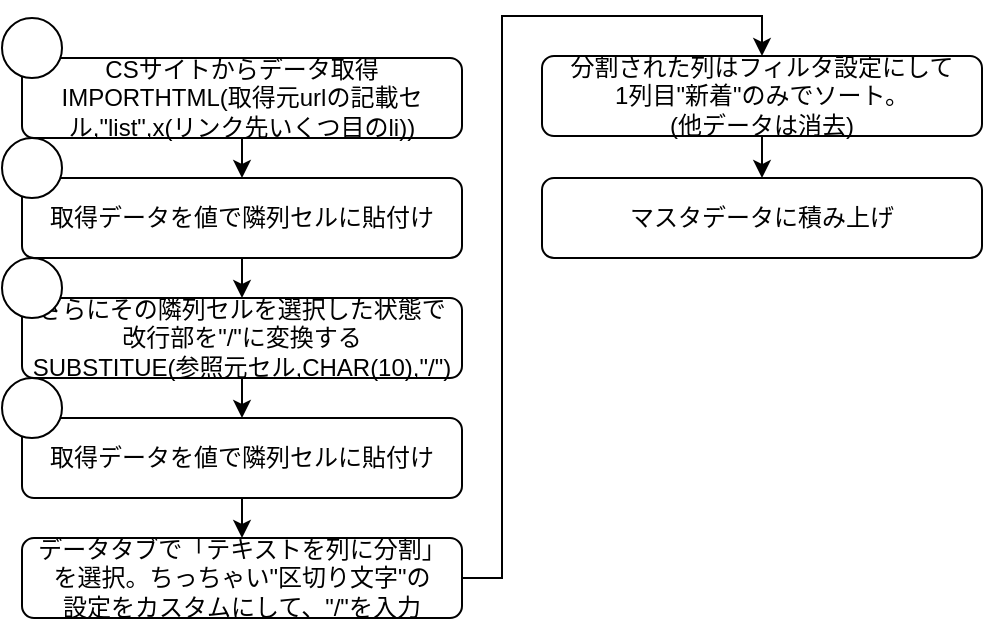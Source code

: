 <mxfile version="13.10.0" type="embed">
    <diagram id="FUg2ezxAFY_4yLu2shp_" name="ページ1">
        <mxGraphModel dx="633" dy="1317" grid="1" gridSize="10" guides="1" tooltips="1" connect="1" arrows="1" fold="1" page="1" pageScale="1" pageWidth="827" pageHeight="1169" math="0" shadow="0">
            <root>
                <mxCell id="0"/>
                <mxCell id="1" parent="0"/>
                <mxCell id="2" value="CSサイトからデータ取得&lt;br&gt;IMPORTHTML(取得元urlの記載セル,&quot;list&quot;,x(リンク先いくつ目のli))" style="rounded=1;whiteSpace=wrap;html=1;" parent="1" vertex="1">
                    <mxGeometry x="40" y="40" width="220" height="40" as="geometry"/>
                </mxCell>
                <mxCell id="3" value="" style="endArrow=classic;html=1;exitX=0.5;exitY=1;exitDx=0;exitDy=0;entryX=0.5;entryY=0;entryDx=0;entryDy=0;" parent="1" source="2" target="4" edge="1">
                    <mxGeometry width="50" height="50" relative="1" as="geometry">
                        <mxPoint x="160" y="690" as="sourcePoint"/>
                        <mxPoint x="150" y="110" as="targetPoint"/>
                    </mxGeometry>
                </mxCell>
                <mxCell id="8" style="edgeStyle=orthogonalEdgeStyle;rounded=0;orthogonalLoop=1;jettySize=auto;html=1;exitX=0.5;exitY=1;exitDx=0;exitDy=0;entryX=0.5;entryY=0;entryDx=0;entryDy=0;" parent="1" source="4" target="5" edge="1">
                    <mxGeometry relative="1" as="geometry"/>
                </mxCell>
                <mxCell id="4" value="取得データを値で隣列セルに貼付け" style="rounded=1;whiteSpace=wrap;html=1;" parent="1" vertex="1">
                    <mxGeometry x="40" y="100" width="220" height="40" as="geometry"/>
                </mxCell>
                <mxCell id="9" style="edgeStyle=orthogonalEdgeStyle;rounded=0;orthogonalLoop=1;jettySize=auto;html=1;exitX=0.5;exitY=1;exitDx=0;exitDy=0;entryX=0.5;entryY=0;entryDx=0;entryDy=0;" parent="1" source="5" target="6" edge="1">
                    <mxGeometry relative="1" as="geometry"/>
                </mxCell>
                <mxCell id="5" value="さらにその隣列セルを選択した状態で&lt;br&gt;改行部を&quot;/&quot;に変換する&lt;br&gt;SUBSTITUE(参照元セル,CHAR(10),&quot;/&quot;)" style="rounded=1;whiteSpace=wrap;html=1;" parent="1" vertex="1">
                    <mxGeometry x="40" y="160" width="220" height="40" as="geometry"/>
                </mxCell>
                <mxCell id="14" style="edgeStyle=orthogonalEdgeStyle;rounded=0;orthogonalLoop=1;jettySize=auto;html=1;exitX=0.5;exitY=1;exitDx=0;exitDy=0;entryX=0.5;entryY=0;entryDx=0;entryDy=0;" parent="1" source="6" target="10" edge="1">
                    <mxGeometry relative="1" as="geometry"/>
                </mxCell>
                <mxCell id="6" value="取得データを値で隣列セルに貼付け" style="rounded=1;whiteSpace=wrap;html=1;" parent="1" vertex="1">
                    <mxGeometry x="40" y="220" width="220" height="40" as="geometry"/>
                </mxCell>
                <mxCell id="15" style="edgeStyle=orthogonalEdgeStyle;rounded=0;orthogonalLoop=1;jettySize=auto;html=1;exitX=1;exitY=0.5;exitDx=0;exitDy=0;entryX=0.5;entryY=0;entryDx=0;entryDy=0;" parent="1" source="10" target="11" edge="1">
                    <mxGeometry relative="1" as="geometry"/>
                </mxCell>
                <mxCell id="10" value="データタブで「テキストを列に分割」&lt;br&gt;を選択。ちっちゃい&quot;区切り文字&quot;の&lt;br&gt;設定をカスタムにして、&quot;/&quot;を入力" style="rounded=1;whiteSpace=wrap;html=1;" parent="1" vertex="1">
                    <mxGeometry x="40" y="280" width="220" height="40" as="geometry"/>
                </mxCell>
                <mxCell id="16" style="edgeStyle=orthogonalEdgeStyle;rounded=0;orthogonalLoop=1;jettySize=auto;html=1;exitX=0.5;exitY=1;exitDx=0;exitDy=0;entryX=0.5;entryY=0;entryDx=0;entryDy=0;" parent="1" source="11" target="12" edge="1">
                    <mxGeometry relative="1" as="geometry"/>
                </mxCell>
                <mxCell id="11" value="分割された列はフィルタ設定にして&lt;br&gt;1列目&quot;新着&quot;のみでソート。&lt;br&gt;(他データは消去)" style="rounded=1;whiteSpace=wrap;html=1;" parent="1" vertex="1">
                    <mxGeometry x="300" y="39" width="220" height="40" as="geometry"/>
                </mxCell>
                <mxCell id="12" value="マスタデータに積み上げ" style="rounded=1;whiteSpace=wrap;html=1;" parent="1" vertex="1">
                    <mxGeometry x="300" y="100" width="220" height="40" as="geometry"/>
                </mxCell>
                <mxCell id="17" value="" style="ellipse;whiteSpace=wrap;html=1;aspect=fixed;" vertex="1" parent="1">
                    <mxGeometry x="30" y="20" width="30" height="30" as="geometry"/>
                </mxCell>
                <mxCell id="18" value="" style="ellipse;whiteSpace=wrap;html=1;aspect=fixed;" vertex="1" parent="1">
                    <mxGeometry x="30" y="80" width="30" height="30" as="geometry"/>
                </mxCell>
                <mxCell id="19" value="" style="ellipse;whiteSpace=wrap;html=1;aspect=fixed;" vertex="1" parent="1">
                    <mxGeometry x="30" y="140" width="30" height="30" as="geometry"/>
                </mxCell>
                <mxCell id="20" value="" style="ellipse;whiteSpace=wrap;html=1;aspect=fixed;" vertex="1" parent="1">
                    <mxGeometry x="30" y="200" width="30" height="30" as="geometry"/>
                </mxCell>
            </root>
        </mxGraphModel>
    </diagram>
</mxfile>